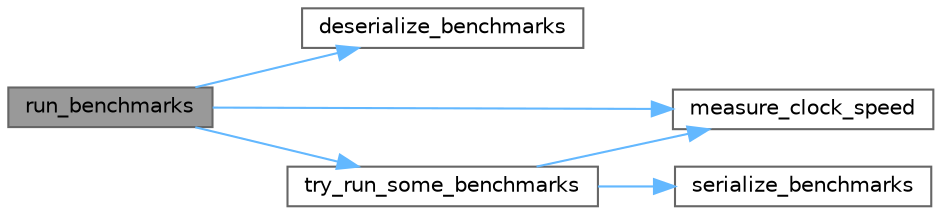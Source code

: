 digraph "run_benchmarks"
{
 // LATEX_PDF_SIZE
  bgcolor="transparent";
  edge [fontname=Helvetica,fontsize=10,labelfontname=Helvetica,labelfontsize=10];
  node [fontname=Helvetica,fontsize=10,shape=box,height=0.2,width=0.4];
  rankdir="LR";
  Node1 [id="Node000001",label="run_benchmarks",height=0.2,width=0.4,color="gray40", fillcolor="grey60", style="filled", fontcolor="black",tooltip=" "];
  Node1 -> Node2 [id="edge1_Node000001_Node000002",color="steelblue1",style="solid",tooltip=" "];
  Node2 [id="Node000002",label="deserialize_benchmarks",height=0.2,width=0.4,color="grey40", fillcolor="white", style="filled",URL="$benchmark-blocking-sizes_8cpp.html#a0b51bf99e9c16fd09a0ee45efc66f380",tooltip=" "];
  Node1 -> Node3 [id="edge2_Node000001_Node000003",color="steelblue1",style="solid",tooltip=" "];
  Node3 [id="Node000003",label="measure_clock_speed",height=0.2,width=0.4,color="grey40", fillcolor="white", style="filled",URL="$benchmark-blocking-sizes_8cpp.html#a4fce17246a7230eaf06c843b86375ecb",tooltip=" "];
  Node1 -> Node4 [id="edge3_Node000001_Node000004",color="steelblue1",style="solid",tooltip=" "];
  Node4 [id="Node000004",label="try_run_some_benchmarks",height=0.2,width=0.4,color="grey40", fillcolor="white", style="filled",URL="$benchmark-blocking-sizes_8cpp.html#aea02bf6aae653ce300842f4a85cf9b63",tooltip=" "];
  Node4 -> Node3 [id="edge4_Node000004_Node000003",color="steelblue1",style="solid",tooltip=" "];
  Node4 -> Node5 [id="edge5_Node000004_Node000005",color="steelblue1",style="solid",tooltip=" "];
  Node5 [id="Node000005",label="serialize_benchmarks",height=0.2,width=0.4,color="grey40", fillcolor="white", style="filled",URL="$benchmark-blocking-sizes_8cpp.html#a8e1b7f275e2dc694c1bbf55409a23548",tooltip=" "];
}
